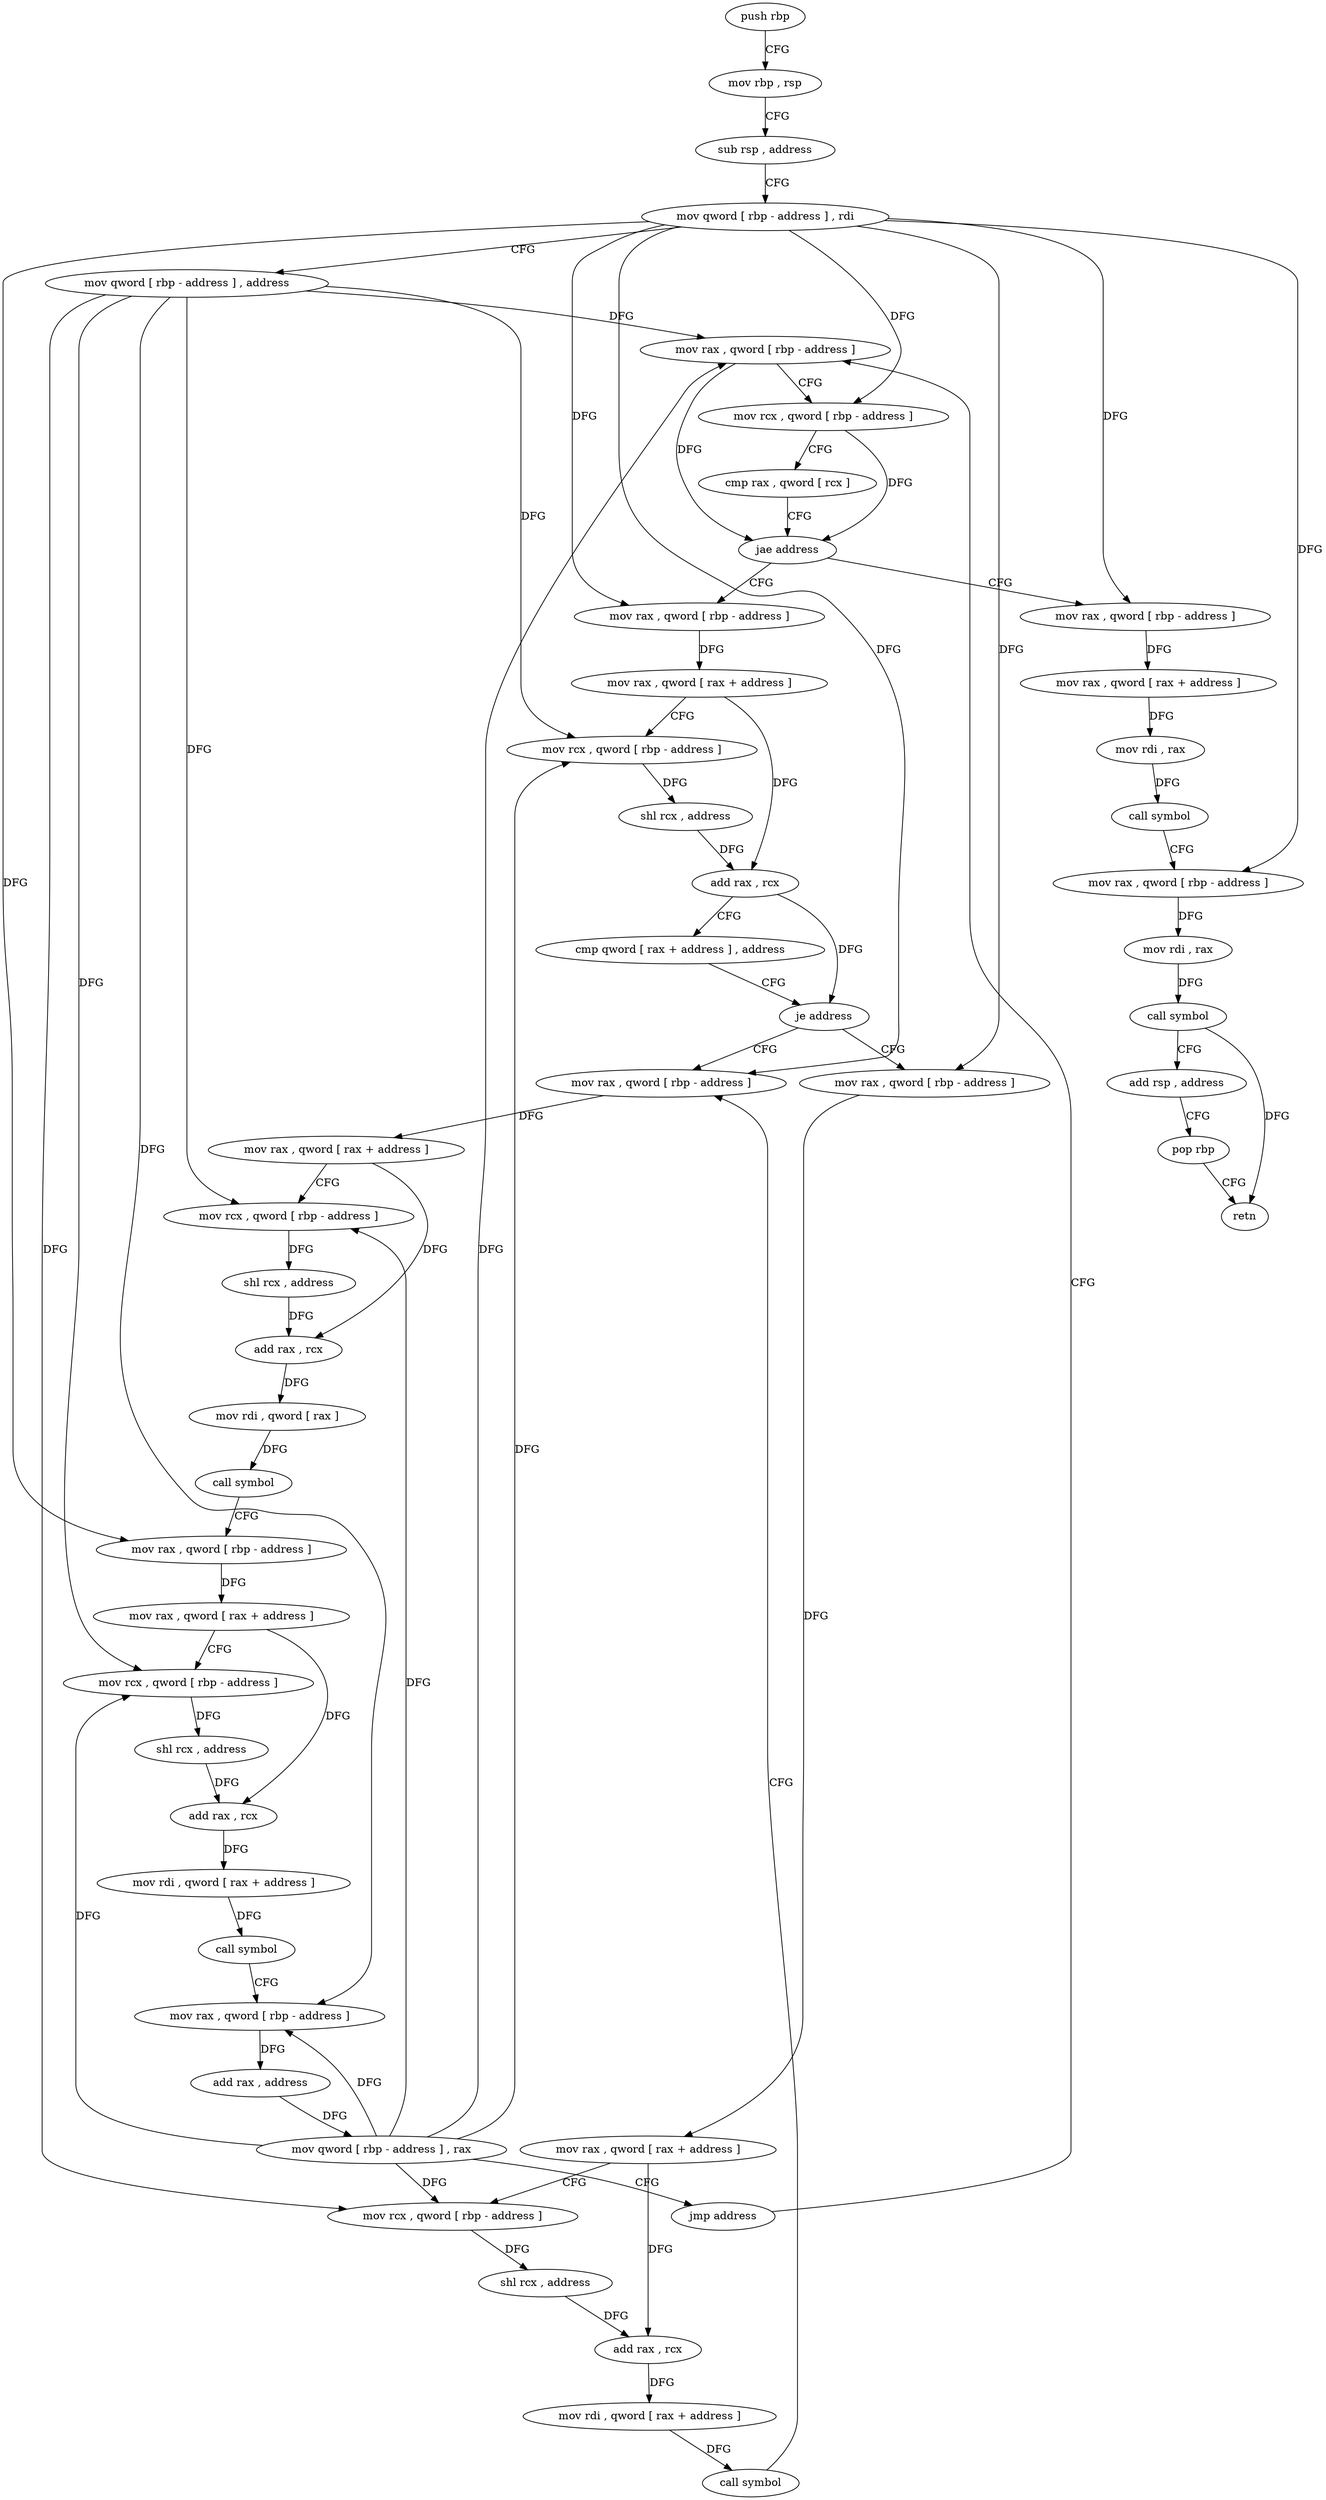 digraph "func" {
"186096" [label = "push rbp" ]
"186097" [label = "mov rbp , rsp" ]
"186100" [label = "sub rsp , address" ]
"186104" [label = "mov qword [ rbp - address ] , rdi" ]
"186108" [label = "mov qword [ rbp - address ] , address" ]
"186116" [label = "mov rax , qword [ rbp - address ]" ]
"186265" [label = "mov rax , qword [ rbp - address ]" ]
"186269" [label = "mov rax , qword [ rax + address ]" ]
"186273" [label = "mov rdi , rax" ]
"186276" [label = "call symbol" ]
"186281" [label = "mov rax , qword [ rbp - address ]" ]
"186285" [label = "mov rdi , rax" ]
"186288" [label = "call symbol" ]
"186293" [label = "add rsp , address" ]
"186297" [label = "pop rbp" ]
"186298" [label = "retn" ]
"186133" [label = "mov rax , qword [ rbp - address ]" ]
"186137" [label = "mov rax , qword [ rax + address ]" ]
"186141" [label = "mov rcx , qword [ rbp - address ]" ]
"186145" [label = "shl rcx , address" ]
"186149" [label = "add rax , rcx" ]
"186152" [label = "cmp qword [ rax + address ] , address" ]
"186157" [label = "je address" ]
"186191" [label = "mov rax , qword [ rbp - address ]" ]
"186163" [label = "mov rax , qword [ rbp - address ]" ]
"186195" [label = "mov rax , qword [ rax + address ]" ]
"186199" [label = "mov rcx , qword [ rbp - address ]" ]
"186203" [label = "shl rcx , address" ]
"186207" [label = "add rax , rcx" ]
"186210" [label = "mov rdi , qword [ rax ]" ]
"186213" [label = "call symbol" ]
"186218" [label = "mov rax , qword [ rbp - address ]" ]
"186222" [label = "mov rax , qword [ rax + address ]" ]
"186226" [label = "mov rcx , qword [ rbp - address ]" ]
"186230" [label = "shl rcx , address" ]
"186234" [label = "add rax , rcx" ]
"186237" [label = "mov rdi , qword [ rax + address ]" ]
"186241" [label = "call symbol" ]
"186246" [label = "mov rax , qword [ rbp - address ]" ]
"186250" [label = "add rax , address" ]
"186256" [label = "mov qword [ rbp - address ] , rax" ]
"186260" [label = "jmp address" ]
"186167" [label = "mov rax , qword [ rax + address ]" ]
"186171" [label = "mov rcx , qword [ rbp - address ]" ]
"186175" [label = "shl rcx , address" ]
"186179" [label = "add rax , rcx" ]
"186182" [label = "mov rdi , qword [ rax + address ]" ]
"186186" [label = "call symbol" ]
"186120" [label = "mov rcx , qword [ rbp - address ]" ]
"186124" [label = "cmp rax , qword [ rcx ]" ]
"186127" [label = "jae address" ]
"186096" -> "186097" [ label = "CFG" ]
"186097" -> "186100" [ label = "CFG" ]
"186100" -> "186104" [ label = "CFG" ]
"186104" -> "186108" [ label = "CFG" ]
"186104" -> "186120" [ label = "DFG" ]
"186104" -> "186265" [ label = "DFG" ]
"186104" -> "186281" [ label = "DFG" ]
"186104" -> "186133" [ label = "DFG" ]
"186104" -> "186191" [ label = "DFG" ]
"186104" -> "186218" [ label = "DFG" ]
"186104" -> "186163" [ label = "DFG" ]
"186108" -> "186116" [ label = "DFG" ]
"186108" -> "186141" [ label = "DFG" ]
"186108" -> "186199" [ label = "DFG" ]
"186108" -> "186226" [ label = "DFG" ]
"186108" -> "186246" [ label = "DFG" ]
"186108" -> "186171" [ label = "DFG" ]
"186116" -> "186120" [ label = "CFG" ]
"186116" -> "186127" [ label = "DFG" ]
"186265" -> "186269" [ label = "DFG" ]
"186269" -> "186273" [ label = "DFG" ]
"186273" -> "186276" [ label = "DFG" ]
"186276" -> "186281" [ label = "CFG" ]
"186281" -> "186285" [ label = "DFG" ]
"186285" -> "186288" [ label = "DFG" ]
"186288" -> "186293" [ label = "CFG" ]
"186288" -> "186298" [ label = "DFG" ]
"186293" -> "186297" [ label = "CFG" ]
"186297" -> "186298" [ label = "CFG" ]
"186133" -> "186137" [ label = "DFG" ]
"186137" -> "186141" [ label = "CFG" ]
"186137" -> "186149" [ label = "DFG" ]
"186141" -> "186145" [ label = "DFG" ]
"186145" -> "186149" [ label = "DFG" ]
"186149" -> "186152" [ label = "CFG" ]
"186149" -> "186157" [ label = "DFG" ]
"186152" -> "186157" [ label = "CFG" ]
"186157" -> "186191" [ label = "CFG" ]
"186157" -> "186163" [ label = "CFG" ]
"186191" -> "186195" [ label = "DFG" ]
"186163" -> "186167" [ label = "DFG" ]
"186195" -> "186199" [ label = "CFG" ]
"186195" -> "186207" [ label = "DFG" ]
"186199" -> "186203" [ label = "DFG" ]
"186203" -> "186207" [ label = "DFG" ]
"186207" -> "186210" [ label = "DFG" ]
"186210" -> "186213" [ label = "DFG" ]
"186213" -> "186218" [ label = "CFG" ]
"186218" -> "186222" [ label = "DFG" ]
"186222" -> "186226" [ label = "CFG" ]
"186222" -> "186234" [ label = "DFG" ]
"186226" -> "186230" [ label = "DFG" ]
"186230" -> "186234" [ label = "DFG" ]
"186234" -> "186237" [ label = "DFG" ]
"186237" -> "186241" [ label = "DFG" ]
"186241" -> "186246" [ label = "CFG" ]
"186246" -> "186250" [ label = "DFG" ]
"186250" -> "186256" [ label = "DFG" ]
"186256" -> "186260" [ label = "CFG" ]
"186256" -> "186116" [ label = "DFG" ]
"186256" -> "186141" [ label = "DFG" ]
"186256" -> "186199" [ label = "DFG" ]
"186256" -> "186226" [ label = "DFG" ]
"186256" -> "186246" [ label = "DFG" ]
"186256" -> "186171" [ label = "DFG" ]
"186260" -> "186116" [ label = "CFG" ]
"186167" -> "186171" [ label = "CFG" ]
"186167" -> "186179" [ label = "DFG" ]
"186171" -> "186175" [ label = "DFG" ]
"186175" -> "186179" [ label = "DFG" ]
"186179" -> "186182" [ label = "DFG" ]
"186182" -> "186186" [ label = "DFG" ]
"186186" -> "186191" [ label = "CFG" ]
"186120" -> "186124" [ label = "CFG" ]
"186120" -> "186127" [ label = "DFG" ]
"186124" -> "186127" [ label = "CFG" ]
"186127" -> "186265" [ label = "CFG" ]
"186127" -> "186133" [ label = "CFG" ]
}
